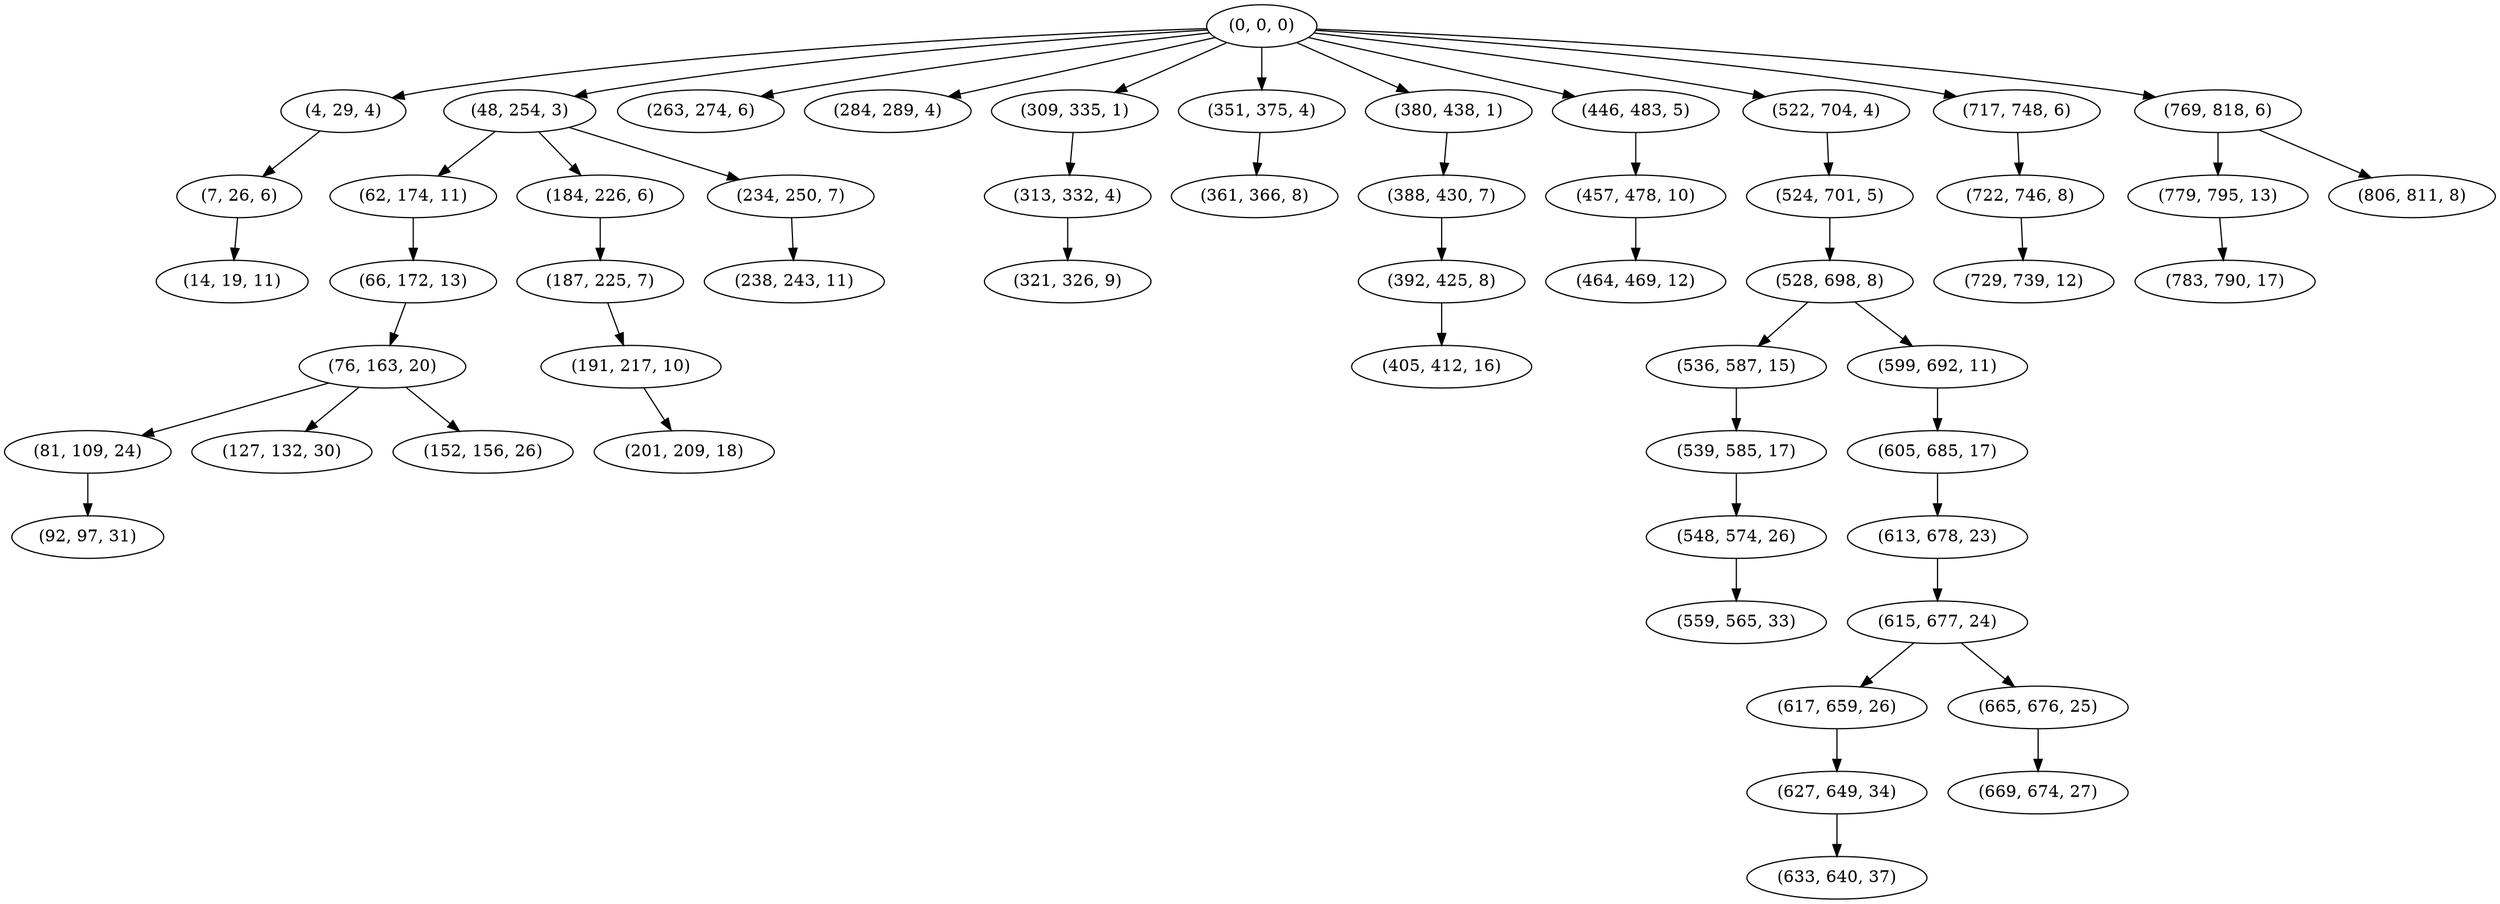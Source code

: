 digraph tree {
    "(0, 0, 0)";
    "(4, 29, 4)";
    "(7, 26, 6)";
    "(14, 19, 11)";
    "(48, 254, 3)";
    "(62, 174, 11)";
    "(66, 172, 13)";
    "(76, 163, 20)";
    "(81, 109, 24)";
    "(92, 97, 31)";
    "(127, 132, 30)";
    "(152, 156, 26)";
    "(184, 226, 6)";
    "(187, 225, 7)";
    "(191, 217, 10)";
    "(201, 209, 18)";
    "(234, 250, 7)";
    "(238, 243, 11)";
    "(263, 274, 6)";
    "(284, 289, 4)";
    "(309, 335, 1)";
    "(313, 332, 4)";
    "(321, 326, 9)";
    "(351, 375, 4)";
    "(361, 366, 8)";
    "(380, 438, 1)";
    "(388, 430, 7)";
    "(392, 425, 8)";
    "(405, 412, 16)";
    "(446, 483, 5)";
    "(457, 478, 10)";
    "(464, 469, 12)";
    "(522, 704, 4)";
    "(524, 701, 5)";
    "(528, 698, 8)";
    "(536, 587, 15)";
    "(539, 585, 17)";
    "(548, 574, 26)";
    "(559, 565, 33)";
    "(599, 692, 11)";
    "(605, 685, 17)";
    "(613, 678, 23)";
    "(615, 677, 24)";
    "(617, 659, 26)";
    "(627, 649, 34)";
    "(633, 640, 37)";
    "(665, 676, 25)";
    "(669, 674, 27)";
    "(717, 748, 6)";
    "(722, 746, 8)";
    "(729, 739, 12)";
    "(769, 818, 6)";
    "(779, 795, 13)";
    "(783, 790, 17)";
    "(806, 811, 8)";
    "(0, 0, 0)" -> "(4, 29, 4)";
    "(0, 0, 0)" -> "(48, 254, 3)";
    "(0, 0, 0)" -> "(263, 274, 6)";
    "(0, 0, 0)" -> "(284, 289, 4)";
    "(0, 0, 0)" -> "(309, 335, 1)";
    "(0, 0, 0)" -> "(351, 375, 4)";
    "(0, 0, 0)" -> "(380, 438, 1)";
    "(0, 0, 0)" -> "(446, 483, 5)";
    "(0, 0, 0)" -> "(522, 704, 4)";
    "(0, 0, 0)" -> "(717, 748, 6)";
    "(0, 0, 0)" -> "(769, 818, 6)";
    "(4, 29, 4)" -> "(7, 26, 6)";
    "(7, 26, 6)" -> "(14, 19, 11)";
    "(48, 254, 3)" -> "(62, 174, 11)";
    "(48, 254, 3)" -> "(184, 226, 6)";
    "(48, 254, 3)" -> "(234, 250, 7)";
    "(62, 174, 11)" -> "(66, 172, 13)";
    "(66, 172, 13)" -> "(76, 163, 20)";
    "(76, 163, 20)" -> "(81, 109, 24)";
    "(76, 163, 20)" -> "(127, 132, 30)";
    "(76, 163, 20)" -> "(152, 156, 26)";
    "(81, 109, 24)" -> "(92, 97, 31)";
    "(184, 226, 6)" -> "(187, 225, 7)";
    "(187, 225, 7)" -> "(191, 217, 10)";
    "(191, 217, 10)" -> "(201, 209, 18)";
    "(234, 250, 7)" -> "(238, 243, 11)";
    "(309, 335, 1)" -> "(313, 332, 4)";
    "(313, 332, 4)" -> "(321, 326, 9)";
    "(351, 375, 4)" -> "(361, 366, 8)";
    "(380, 438, 1)" -> "(388, 430, 7)";
    "(388, 430, 7)" -> "(392, 425, 8)";
    "(392, 425, 8)" -> "(405, 412, 16)";
    "(446, 483, 5)" -> "(457, 478, 10)";
    "(457, 478, 10)" -> "(464, 469, 12)";
    "(522, 704, 4)" -> "(524, 701, 5)";
    "(524, 701, 5)" -> "(528, 698, 8)";
    "(528, 698, 8)" -> "(536, 587, 15)";
    "(528, 698, 8)" -> "(599, 692, 11)";
    "(536, 587, 15)" -> "(539, 585, 17)";
    "(539, 585, 17)" -> "(548, 574, 26)";
    "(548, 574, 26)" -> "(559, 565, 33)";
    "(599, 692, 11)" -> "(605, 685, 17)";
    "(605, 685, 17)" -> "(613, 678, 23)";
    "(613, 678, 23)" -> "(615, 677, 24)";
    "(615, 677, 24)" -> "(617, 659, 26)";
    "(615, 677, 24)" -> "(665, 676, 25)";
    "(617, 659, 26)" -> "(627, 649, 34)";
    "(627, 649, 34)" -> "(633, 640, 37)";
    "(665, 676, 25)" -> "(669, 674, 27)";
    "(717, 748, 6)" -> "(722, 746, 8)";
    "(722, 746, 8)" -> "(729, 739, 12)";
    "(769, 818, 6)" -> "(779, 795, 13)";
    "(769, 818, 6)" -> "(806, 811, 8)";
    "(779, 795, 13)" -> "(783, 790, 17)";
}
